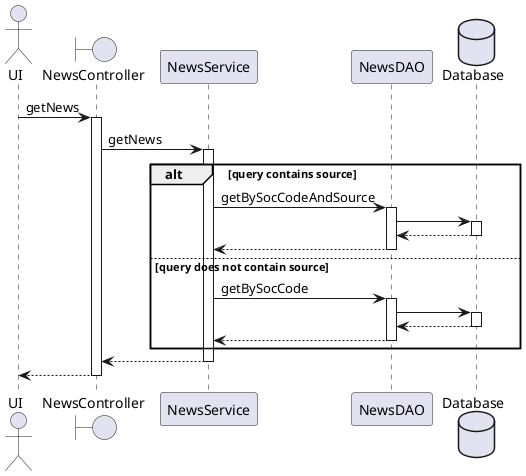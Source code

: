 @startuml

autoactivate on

actor UI
boundary NewsController
participant NewsService
participant NewsDAO
database Database

UI -> NewsController : getNews
NewsController -> NewsService : getNews
alt query contains source
    NewsService -> NewsDAO : getBySocCodeAndSource
    NewsDAO -> Database
    return
    return
else query does not contain source
    NewsService -> NewsDAO : getBySocCode
    NewsDAO -> Database
    return
    return
end
return
return

@enduml